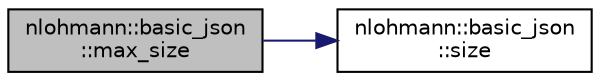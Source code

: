 digraph "nlohmann::basic_json::max_size"
{
 // LATEX_PDF_SIZE
  edge [fontname="Helvetica",fontsize="10",labelfontname="Helvetica",labelfontsize="10"];
  node [fontname="Helvetica",fontsize="10",shape=record];
  rankdir="LR";
  Node313 [label="nlohmann::basic_json\l::max_size",height=0.2,width=0.4,color="black", fillcolor="grey75", style="filled", fontcolor="black",tooltip="returns the maximum possible number of elements"];
  Node313 -> Node314 [color="midnightblue",fontsize="10",style="solid",fontname="Helvetica"];
  Node314 [label="nlohmann::basic_json\l::size",height=0.2,width=0.4,color="black", fillcolor="white", style="filled",URL="$classnlohmann_1_1basic__json.html#a25e27ad0c6d53c01871c5485e1f75b96",tooltip="returns the number of elements"];
}
